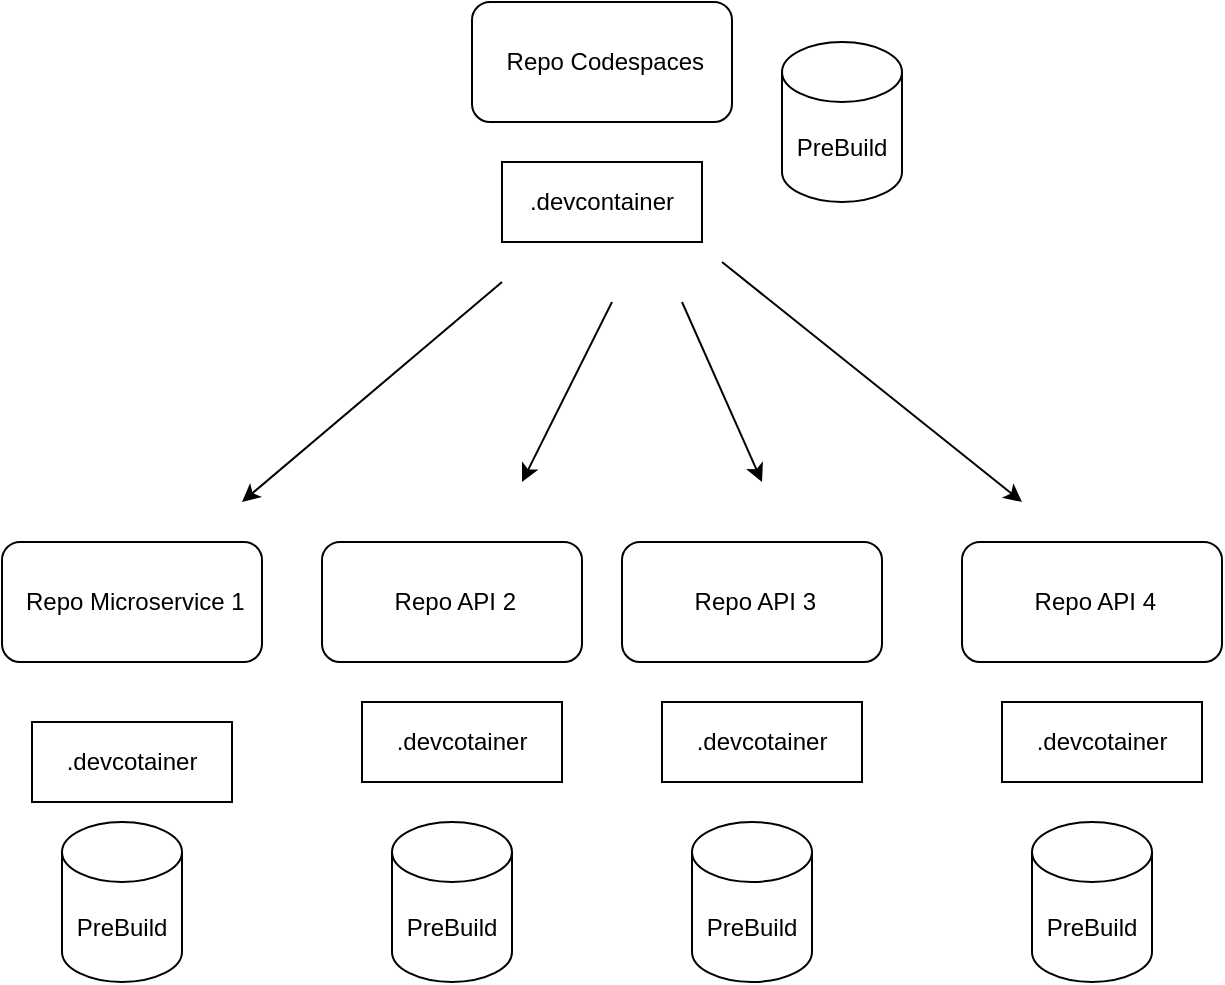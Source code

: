<mxfile version="26.2.2">
  <diagram name="Page-1" id="NqOIbdWytTX8fVmxYf_u">
    <mxGraphModel dx="985" dy="1680" grid="1" gridSize="10" guides="1" tooltips="1" connect="1" arrows="1" fold="1" page="1" pageScale="1" pageWidth="850" pageHeight="1100" math="0" shadow="0">
      <root>
        <mxCell id="0" />
        <mxCell id="1" parent="0" />
        <mxCell id="zAQoVmMT4pAwGXwPfLdV-1" value="&amp;nbsp;Repo Microservice 1" style="rounded=1;whiteSpace=wrap;html=1;" vertex="1" parent="1">
          <mxGeometry x="120" y="210" width="130" height="60" as="geometry" />
        </mxCell>
        <mxCell id="zAQoVmMT4pAwGXwPfLdV-2" value=".devcontainer" style="rounded=0;whiteSpace=wrap;html=1;" vertex="1" parent="1">
          <mxGeometry x="370" y="20" width="100" height="40" as="geometry" />
        </mxCell>
        <mxCell id="zAQoVmMT4pAwGXwPfLdV-3" value="&amp;nbsp;Repo API 2" style="rounded=1;whiteSpace=wrap;html=1;" vertex="1" parent="1">
          <mxGeometry x="280" y="210" width="130" height="60" as="geometry" />
        </mxCell>
        <mxCell id="zAQoVmMT4pAwGXwPfLdV-4" value=".devcotainer" style="rounded=0;whiteSpace=wrap;html=1;" vertex="1" parent="1">
          <mxGeometry x="300" y="290" width="100" height="40" as="geometry" />
        </mxCell>
        <mxCell id="zAQoVmMT4pAwGXwPfLdV-5" value="&amp;nbsp;Repo API 3" style="rounded=1;whiteSpace=wrap;html=1;" vertex="1" parent="1">
          <mxGeometry x="430" y="210" width="130" height="60" as="geometry" />
        </mxCell>
        <mxCell id="zAQoVmMT4pAwGXwPfLdV-6" value=".devcotainer" style="rounded=0;whiteSpace=wrap;html=1;" vertex="1" parent="1">
          <mxGeometry x="450" y="290" width="100" height="40" as="geometry" />
        </mxCell>
        <mxCell id="zAQoVmMT4pAwGXwPfLdV-7" value="&amp;nbsp;Repo API 4" style="rounded=1;whiteSpace=wrap;html=1;" vertex="1" parent="1">
          <mxGeometry x="600" y="210" width="130" height="60" as="geometry" />
        </mxCell>
        <mxCell id="zAQoVmMT4pAwGXwPfLdV-8" value=".devcotainer" style="rounded=0;whiteSpace=wrap;html=1;" vertex="1" parent="1">
          <mxGeometry x="620" y="290" width="100" height="40" as="geometry" />
        </mxCell>
        <mxCell id="zAQoVmMT4pAwGXwPfLdV-9" value="&amp;nbsp;Repo Codespaces" style="rounded=1;whiteSpace=wrap;html=1;" vertex="1" parent="1">
          <mxGeometry x="355" y="-60" width="130" height="60" as="geometry" />
        </mxCell>
        <mxCell id="zAQoVmMT4pAwGXwPfLdV-10" value="" style="endArrow=classic;html=1;rounded=0;" edge="1" parent="1">
          <mxGeometry width="50" height="50" relative="1" as="geometry">
            <mxPoint x="370" y="80" as="sourcePoint" />
            <mxPoint x="240" y="190" as="targetPoint" />
          </mxGeometry>
        </mxCell>
        <mxCell id="zAQoVmMT4pAwGXwPfLdV-11" value="" style="endArrow=classic;html=1;rounded=0;" edge="1" parent="1">
          <mxGeometry width="50" height="50" relative="1" as="geometry">
            <mxPoint x="425" y="90" as="sourcePoint" />
            <mxPoint x="380" y="180" as="targetPoint" />
          </mxGeometry>
        </mxCell>
        <mxCell id="zAQoVmMT4pAwGXwPfLdV-12" value="" style="endArrow=classic;html=1;rounded=0;" edge="1" parent="1">
          <mxGeometry width="50" height="50" relative="1" as="geometry">
            <mxPoint x="460" y="90" as="sourcePoint" />
            <mxPoint x="500" y="180" as="targetPoint" />
          </mxGeometry>
        </mxCell>
        <mxCell id="zAQoVmMT4pAwGXwPfLdV-13" value="" style="endArrow=classic;html=1;rounded=0;" edge="1" parent="1">
          <mxGeometry width="50" height="50" relative="1" as="geometry">
            <mxPoint x="480" y="70" as="sourcePoint" />
            <mxPoint x="630" y="190" as="targetPoint" />
          </mxGeometry>
        </mxCell>
        <mxCell id="zAQoVmMT4pAwGXwPfLdV-14" value=".devcotainer" style="rounded=0;whiteSpace=wrap;html=1;" vertex="1" parent="1">
          <mxGeometry x="135" y="300" width="100" height="40" as="geometry" />
        </mxCell>
        <mxCell id="zAQoVmMT4pAwGXwPfLdV-15" value="PreBuild" style="shape=cylinder3;whiteSpace=wrap;html=1;boundedLbl=1;backgroundOutline=1;size=15;" vertex="1" parent="1">
          <mxGeometry x="510" y="-40" width="60" height="80" as="geometry" />
        </mxCell>
        <mxCell id="zAQoVmMT4pAwGXwPfLdV-16" value="PreBuild" style="shape=cylinder3;whiteSpace=wrap;html=1;boundedLbl=1;backgroundOutline=1;size=15;" vertex="1" parent="1">
          <mxGeometry x="635" y="350" width="60" height="80" as="geometry" />
        </mxCell>
        <mxCell id="zAQoVmMT4pAwGXwPfLdV-17" value="PreBuild" style="shape=cylinder3;whiteSpace=wrap;html=1;boundedLbl=1;backgroundOutline=1;size=15;" vertex="1" parent="1">
          <mxGeometry x="465" y="350" width="60" height="80" as="geometry" />
        </mxCell>
        <mxCell id="zAQoVmMT4pAwGXwPfLdV-18" value="PreBuild" style="shape=cylinder3;whiteSpace=wrap;html=1;boundedLbl=1;backgroundOutline=1;size=15;" vertex="1" parent="1">
          <mxGeometry x="315" y="350" width="60" height="80" as="geometry" />
        </mxCell>
        <mxCell id="zAQoVmMT4pAwGXwPfLdV-19" value="PreBuild" style="shape=cylinder3;whiteSpace=wrap;html=1;boundedLbl=1;backgroundOutline=1;size=15;" vertex="1" parent="1">
          <mxGeometry x="150" y="350" width="60" height="80" as="geometry" />
        </mxCell>
      </root>
    </mxGraphModel>
  </diagram>
</mxfile>
